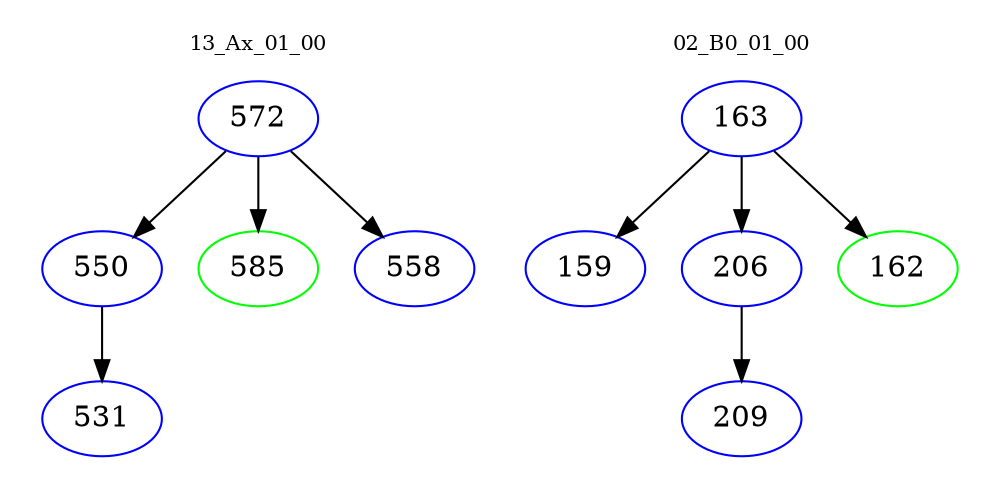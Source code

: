 digraph{
subgraph cluster_0 {
color = white
label = "13_Ax_01_00";
fontsize=10;
T0_572 [label="572", color="blue"]
T0_572 -> T0_550 [color="black"]
T0_550 [label="550", color="blue"]
T0_550 -> T0_531 [color="black"]
T0_531 [label="531", color="blue"]
T0_572 -> T0_585 [color="black"]
T0_585 [label="585", color="green"]
T0_572 -> T0_558 [color="black"]
T0_558 [label="558", color="blue"]
}
subgraph cluster_1 {
color = white
label = "02_B0_01_00";
fontsize=10;
T1_163 [label="163", color="blue"]
T1_163 -> T1_159 [color="black"]
T1_159 [label="159", color="blue"]
T1_163 -> T1_206 [color="black"]
T1_206 [label="206", color="blue"]
T1_206 -> T1_209 [color="black"]
T1_209 [label="209", color="blue"]
T1_163 -> T1_162 [color="black"]
T1_162 [label="162", color="green"]
}
}

